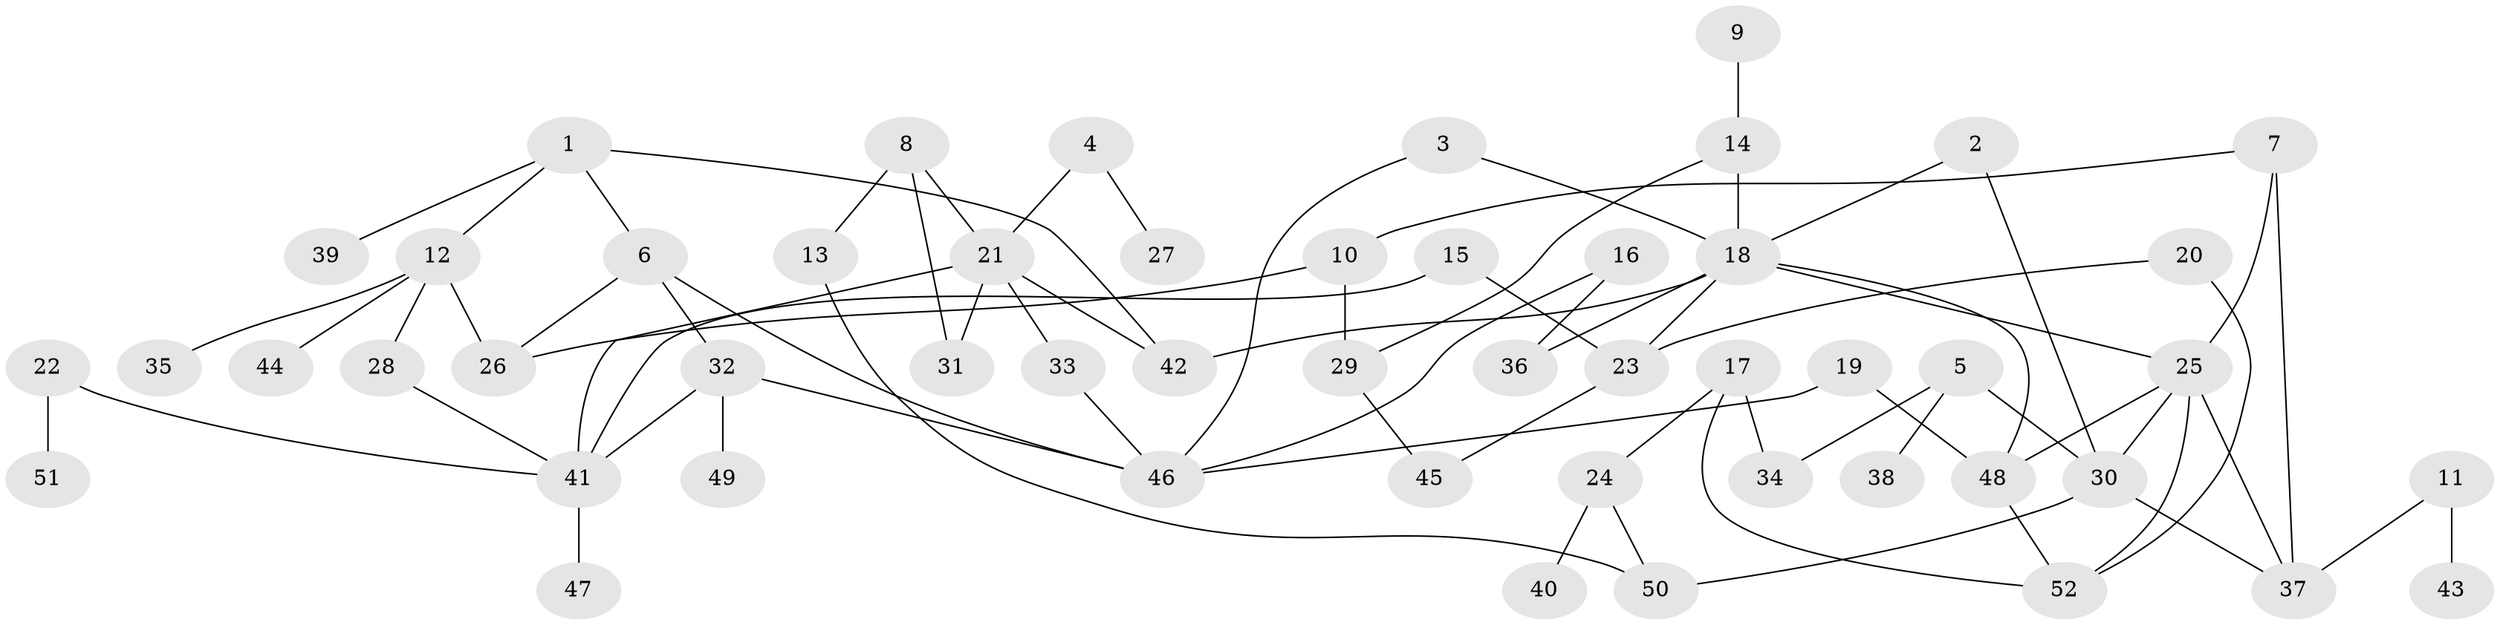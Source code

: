 // original degree distribution, {4: 0.11538461538461539, 5: 0.038461538461538464, 7: 0.009615384615384616, 6: 0.057692307692307696, 2: 0.3269230769230769, 1: 0.3173076923076923, 3: 0.1346153846153846}
// Generated by graph-tools (version 1.1) at 2025/01/03/09/25 03:01:12]
// undirected, 52 vertices, 73 edges
graph export_dot {
graph [start="1"]
  node [color=gray90,style=filled];
  1;
  2;
  3;
  4;
  5;
  6;
  7;
  8;
  9;
  10;
  11;
  12;
  13;
  14;
  15;
  16;
  17;
  18;
  19;
  20;
  21;
  22;
  23;
  24;
  25;
  26;
  27;
  28;
  29;
  30;
  31;
  32;
  33;
  34;
  35;
  36;
  37;
  38;
  39;
  40;
  41;
  42;
  43;
  44;
  45;
  46;
  47;
  48;
  49;
  50;
  51;
  52;
  1 -- 6 [weight=1.0];
  1 -- 12 [weight=1.0];
  1 -- 39 [weight=1.0];
  1 -- 42 [weight=1.0];
  2 -- 18 [weight=1.0];
  2 -- 30 [weight=1.0];
  3 -- 18 [weight=1.0];
  3 -- 46 [weight=1.0];
  4 -- 21 [weight=1.0];
  4 -- 27 [weight=1.0];
  5 -- 30 [weight=1.0];
  5 -- 34 [weight=1.0];
  5 -- 38 [weight=1.0];
  6 -- 26 [weight=1.0];
  6 -- 32 [weight=1.0];
  6 -- 46 [weight=1.0];
  7 -- 10 [weight=1.0];
  7 -- 25 [weight=1.0];
  7 -- 37 [weight=1.0];
  8 -- 13 [weight=1.0];
  8 -- 21 [weight=1.0];
  8 -- 31 [weight=1.0];
  9 -- 14 [weight=1.0];
  10 -- 26 [weight=1.0];
  10 -- 29 [weight=1.0];
  11 -- 37 [weight=1.0];
  11 -- 43 [weight=1.0];
  12 -- 26 [weight=1.0];
  12 -- 28 [weight=1.0];
  12 -- 35 [weight=1.0];
  12 -- 44 [weight=1.0];
  13 -- 50 [weight=1.0];
  14 -- 18 [weight=2.0];
  14 -- 29 [weight=1.0];
  15 -- 23 [weight=1.0];
  15 -- 41 [weight=1.0];
  16 -- 36 [weight=1.0];
  16 -- 46 [weight=1.0];
  17 -- 24 [weight=1.0];
  17 -- 34 [weight=1.0];
  17 -- 52 [weight=1.0];
  18 -- 23 [weight=1.0];
  18 -- 25 [weight=1.0];
  18 -- 36 [weight=1.0];
  18 -- 42 [weight=1.0];
  18 -- 48 [weight=1.0];
  19 -- 46 [weight=1.0];
  19 -- 48 [weight=1.0];
  20 -- 23 [weight=1.0];
  20 -- 52 [weight=1.0];
  21 -- 31 [weight=1.0];
  21 -- 33 [weight=1.0];
  21 -- 41 [weight=1.0];
  21 -- 42 [weight=1.0];
  22 -- 41 [weight=1.0];
  22 -- 51 [weight=1.0];
  23 -- 45 [weight=1.0];
  24 -- 40 [weight=1.0];
  24 -- 50 [weight=1.0];
  25 -- 30 [weight=1.0];
  25 -- 37 [weight=1.0];
  25 -- 48 [weight=1.0];
  25 -- 52 [weight=1.0];
  28 -- 41 [weight=1.0];
  29 -- 45 [weight=1.0];
  30 -- 37 [weight=1.0];
  30 -- 50 [weight=1.0];
  32 -- 41 [weight=1.0];
  32 -- 46 [weight=1.0];
  32 -- 49 [weight=1.0];
  33 -- 46 [weight=1.0];
  41 -- 47 [weight=1.0];
  48 -- 52 [weight=1.0];
}
